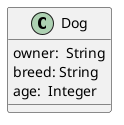 /' http://plantuml.com/ is a drawing tool.
has support for many UML diagrams:
sequence, use case, class, activity, component, state, object
Written in Java and using Graphviz backend for many diagram types. '/

@startuml
class Dog {
  owner:  String
  breed: String
  age:  Integer
}
@enduml

@startuml
actor Me
Me -- (register event)
@enduml
